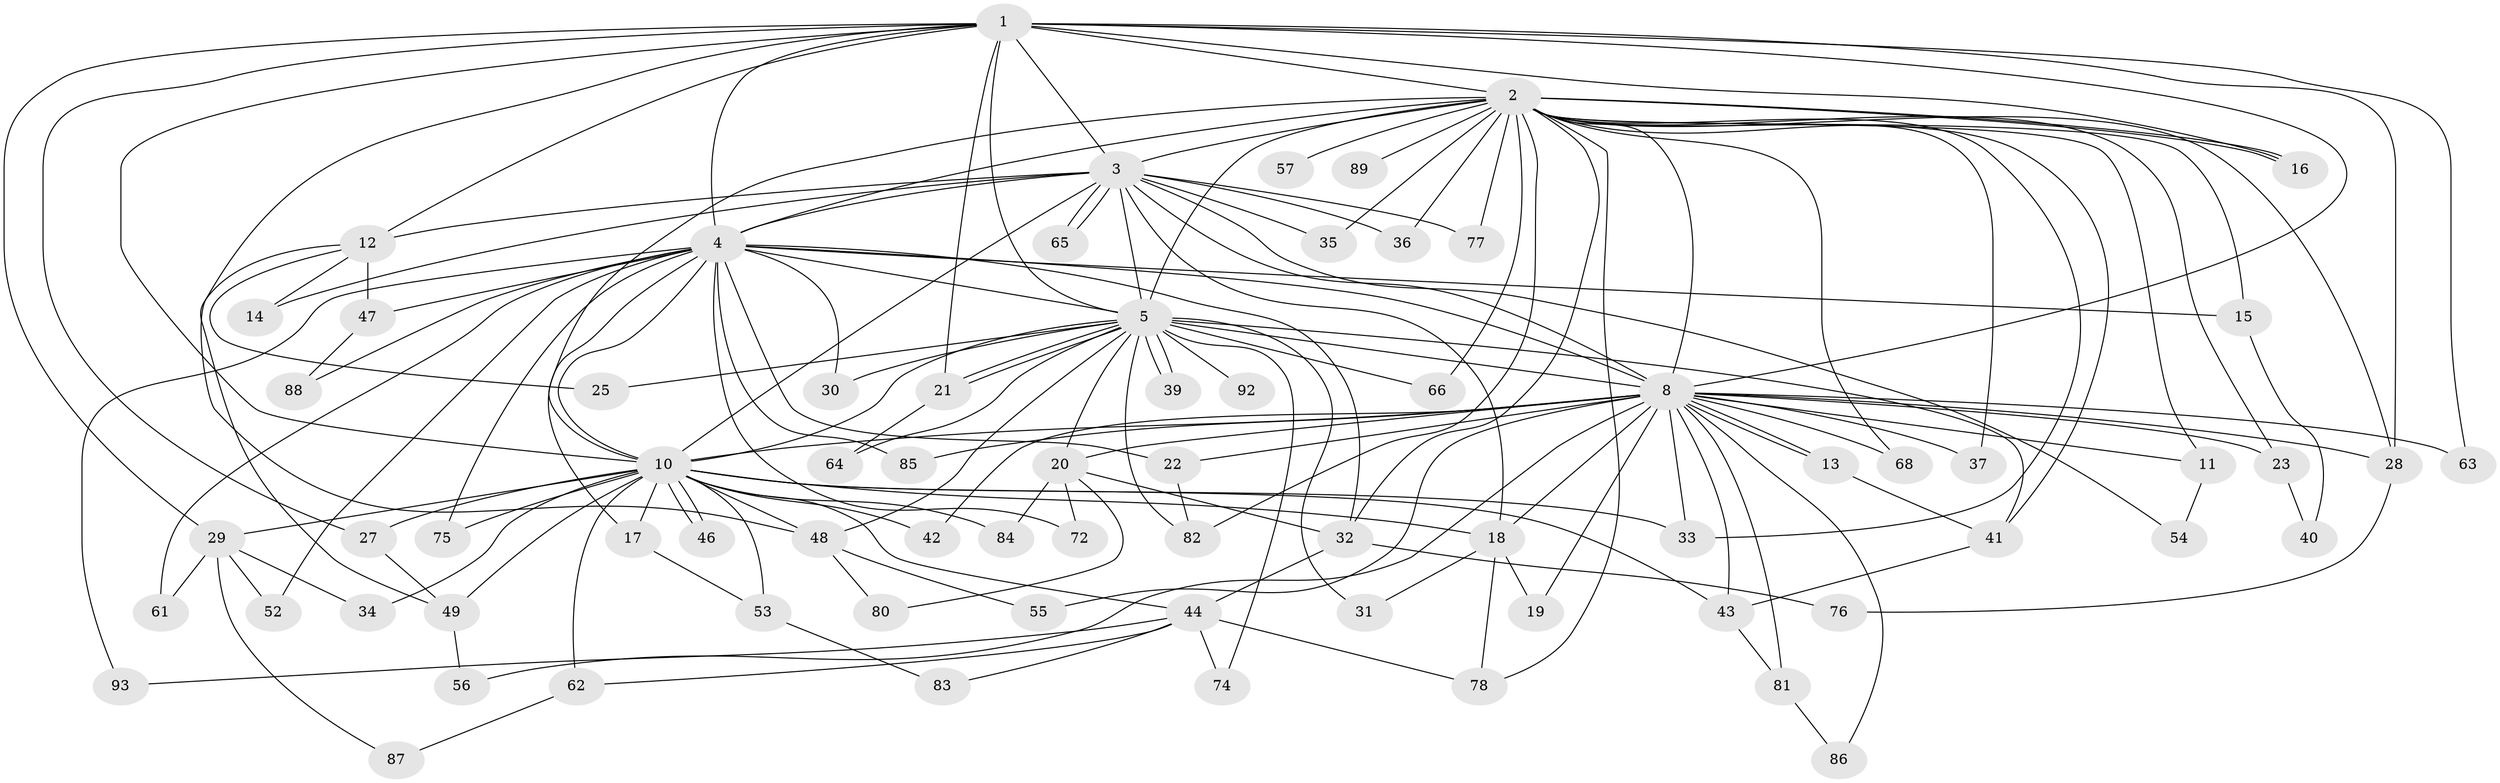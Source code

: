 // Generated by graph-tools (version 1.1) at 2025/51/02/27/25 19:51:51]
// undirected, 73 vertices, 162 edges
graph export_dot {
graph [start="1"]
  node [color=gray90,style=filled];
  1 [super="+70"];
  2 [super="+6"];
  3 [super="+24"];
  4 [super="+38"];
  5 [super="+7"];
  8 [super="+9"];
  10 [super="+59"];
  11;
  12 [super="+58"];
  13 [super="+51"];
  14;
  15;
  16 [super="+26"];
  17;
  18 [super="+60"];
  19;
  20;
  21 [super="+45"];
  22 [super="+91"];
  23 [super="+79"];
  25;
  27;
  28 [super="+69"];
  29;
  30;
  31;
  32;
  33 [super="+67"];
  34;
  35;
  36;
  37;
  39;
  40;
  41;
  42;
  43 [super="+73"];
  44 [super="+90"];
  46;
  47;
  48 [super="+71"];
  49 [super="+50"];
  52;
  53;
  54;
  55;
  56;
  57;
  61;
  62;
  63;
  64;
  65;
  66;
  68;
  72;
  74;
  75;
  76;
  77;
  78;
  80;
  81;
  82;
  83;
  84;
  85;
  86;
  87;
  88;
  89;
  92;
  93;
  1 -- 2 [weight=2];
  1 -- 3;
  1 -- 4;
  1 -- 5 [weight=2];
  1 -- 8 [weight=2];
  1 -- 10;
  1 -- 12;
  1 -- 27;
  1 -- 29;
  1 -- 63;
  1 -- 48;
  1 -- 21;
  1 -- 28;
  1 -- 16;
  2 -- 3 [weight=2];
  2 -- 4 [weight=2];
  2 -- 5 [weight=4];
  2 -- 8 [weight=4];
  2 -- 10 [weight=2];
  2 -- 15;
  2 -- 16;
  2 -- 16;
  2 -- 23;
  2 -- 32;
  2 -- 33;
  2 -- 35;
  2 -- 36;
  2 -- 37;
  2 -- 57 [weight=2];
  2 -- 66;
  2 -- 77;
  2 -- 78;
  2 -- 89 [weight=2];
  2 -- 68;
  2 -- 41;
  2 -- 11;
  2 -- 82;
  2 -- 28 [weight=2];
  3 -- 4;
  3 -- 5 [weight=2];
  3 -- 8 [weight=2];
  3 -- 10;
  3 -- 12 [weight=2];
  3 -- 14;
  3 -- 18;
  3 -- 35;
  3 -- 36;
  3 -- 54;
  3 -- 65;
  3 -- 65;
  3 -- 77;
  4 -- 5 [weight=2];
  4 -- 8 [weight=2];
  4 -- 10 [weight=2];
  4 -- 15;
  4 -- 17;
  4 -- 22;
  4 -- 30;
  4 -- 47;
  4 -- 52;
  4 -- 61;
  4 -- 72;
  4 -- 75;
  4 -- 85;
  4 -- 32;
  4 -- 88;
  4 -- 93;
  5 -- 8 [weight=4];
  5 -- 10 [weight=2];
  5 -- 20;
  5 -- 21;
  5 -- 21;
  5 -- 30;
  5 -- 39;
  5 -- 39;
  5 -- 41;
  5 -- 64;
  5 -- 66;
  5 -- 74;
  5 -- 82;
  5 -- 92 [weight=2];
  5 -- 48;
  5 -- 25;
  5 -- 31;
  8 -- 10 [weight=2];
  8 -- 11;
  8 -- 13;
  8 -- 13;
  8 -- 19;
  8 -- 22;
  8 -- 23 [weight=2];
  8 -- 28;
  8 -- 37;
  8 -- 42;
  8 -- 55;
  8 -- 68;
  8 -- 81;
  8 -- 18;
  8 -- 33;
  8 -- 20;
  8 -- 85;
  8 -- 86;
  8 -- 56;
  8 -- 63;
  8 -- 43;
  10 -- 17;
  10 -- 18;
  10 -- 27;
  10 -- 29;
  10 -- 34;
  10 -- 42;
  10 -- 43;
  10 -- 44;
  10 -- 46;
  10 -- 46;
  10 -- 48;
  10 -- 49;
  10 -- 53;
  10 -- 62;
  10 -- 75;
  10 -- 84;
  10 -- 33;
  11 -- 54;
  12 -- 14;
  12 -- 25;
  12 -- 47;
  12 -- 49;
  13 -- 41;
  15 -- 40;
  17 -- 53;
  18 -- 19;
  18 -- 31;
  18 -- 78;
  20 -- 32;
  20 -- 72;
  20 -- 80;
  20 -- 84;
  21 -- 64;
  22 -- 82;
  23 -- 40;
  27 -- 49;
  28 -- 76;
  29 -- 34;
  29 -- 52;
  29 -- 61;
  29 -- 87;
  32 -- 44;
  32 -- 76;
  41 -- 43;
  43 -- 81;
  44 -- 62;
  44 -- 74;
  44 -- 83;
  44 -- 93;
  44 -- 78;
  47 -- 88;
  48 -- 55;
  48 -- 80;
  49 -- 56;
  53 -- 83;
  62 -- 87;
  81 -- 86;
}
